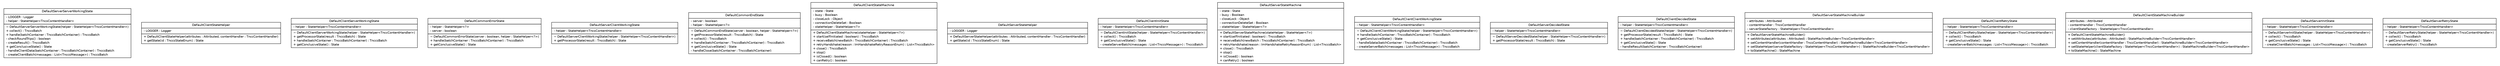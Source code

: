 #!/usr/local/bin/dot
#
# Class diagram 
# Generated by UMLGraph version R5_6 (http://www.umlgraph.org/)
#

digraph G {
	edge [fontname="Helvetica",fontsize=10,labelfontname="Helvetica",labelfontsize=10];
	node [fontname="Helvetica",fontsize=10,shape=plaintext];
	nodesep=0.25;
	ranksep=0.5;
	// de.hsbremen.tc.tnc.tnccs.session.statemachine.simple.DefaultServerServerWorkingState
	c2209 [label=<<table title="de.hsbremen.tc.tnc.tnccs.session.statemachine.simple.DefaultServerServerWorkingState" border="0" cellborder="1" cellspacing="0" cellpadding="2" port="p" href="./DefaultServerServerWorkingState.html">
		<tr><td><table border="0" cellspacing="0" cellpadding="1">
<tr><td align="center" balign="center"> DefaultServerServerWorkingState </td></tr>
		</table></td></tr>
		<tr><td><table border="0" cellspacing="0" cellpadding="1">
<tr><td align="left" balign="left"> - LOGGER : Logger </td></tr>
<tr><td align="left" balign="left"> - helper : StateHelper&lt;TncsContentHandler&gt; </td></tr>
		</table></td></tr>
		<tr><td><table border="0" cellspacing="0" cellpadding="1">
<tr><td align="left" balign="left"> ~ DefaultServerServerWorkingState(helper : StateHelper&lt;TncsContentHandler&gt;) </td></tr>
<tr><td align="left" balign="left"> + collect() : TnccsBatch </td></tr>
<tr><td align="left" balign="left"> + handle(batchContainer : TnccsBatchContainer) : TnccsBatch </td></tr>
<tr><td align="left" balign="left"> - checkRoundTrips() : boolean </td></tr>
<tr><td align="left" balign="left"> - createResult() : TnccsBatch </td></tr>
<tr><td align="left" balign="left"> + getConclusiveState() : State </td></tr>
<tr><td align="left" balign="left"> - handleClientData(batchContainer : TnccsBatchContainer) : TnccsBatch </td></tr>
<tr><td align="left" balign="left"> - createClientBatch(messages : List&lt;TnccsMessage&gt;) : TnccsBatch </td></tr>
		</table></td></tr>
		</table>>, URL="./DefaultServerServerWorkingState.html", fontname="Helvetica", fontcolor="black", fontsize=10.0];
	// de.hsbremen.tc.tnc.tnccs.session.statemachine.simple.DefaultClientStateHelper
	c2210 [label=<<table title="de.hsbremen.tc.tnc.tnccs.session.statemachine.simple.DefaultClientStateHelper" border="0" cellborder="1" cellspacing="0" cellpadding="2" port="p" href="./DefaultClientStateHelper.html">
		<tr><td><table border="0" cellspacing="0" cellpadding="1">
<tr><td align="center" balign="center"> DefaultClientStateHelper </td></tr>
		</table></td></tr>
		<tr><td><table border="0" cellspacing="0" cellpadding="1">
<tr><td align="left" balign="left"> - LOGGER : Logger </td></tr>
		</table></td></tr>
		<tr><td><table border="0" cellspacing="0" cellpadding="1">
<tr><td align="left" balign="left"> + DefaultClientStateHelper(attributes : Attributed, contentHandler : TnccContentHandler) </td></tr>
<tr><td align="left" balign="left"> + getState(id : TnccsStateEnum) : State </td></tr>
		</table></td></tr>
		</table>>, URL="./DefaultClientStateHelper.html", fontname="Helvetica", fontcolor="black", fontsize=10.0];
	// de.hsbremen.tc.tnc.tnccs.session.statemachine.simple.DefaultClientServerWorkingState
	c2211 [label=<<table title="de.hsbremen.tc.tnc.tnccs.session.statemachine.simple.DefaultClientServerWorkingState" border="0" cellborder="1" cellspacing="0" cellpadding="2" port="p" href="./DefaultClientServerWorkingState.html">
		<tr><td><table border="0" cellspacing="0" cellpadding="1">
<tr><td align="center" balign="center"> DefaultClientServerWorkingState </td></tr>
		</table></td></tr>
		<tr><td><table border="0" cellspacing="0" cellpadding="1">
<tr><td align="left" balign="left"> - helper : StateHelper&lt;TnccContentHandler&gt; </td></tr>
		</table></td></tr>
		<tr><td><table border="0" cellspacing="0" cellpadding="1">
<tr><td align="left" balign="left"> ~ DefaultClientServerWorkingState(helper : StateHelper&lt;TnccContentHandler&gt;) </td></tr>
<tr><td align="left" balign="left"> + getProcessorState(result : TnccsBatch) : State </td></tr>
<tr><td align="left" balign="left"> + handle(batchContainer : TnccsBatchContainer) : TnccsBatch </td></tr>
<tr><td align="left" balign="left"> + getConclusiveState() : State </td></tr>
		</table></td></tr>
		</table>>, URL="./DefaultClientServerWorkingState.html", fontname="Helvetica", fontcolor="black", fontsize=10.0];
	// de.hsbremen.tc.tnc.tnccs.session.statemachine.simple.DefaultCommonErrorState
	c2212 [label=<<table title="de.hsbremen.tc.tnc.tnccs.session.statemachine.simple.DefaultCommonErrorState" border="0" cellborder="1" cellspacing="0" cellpadding="2" port="p" href="./DefaultCommonErrorState.html">
		<tr><td><table border="0" cellspacing="0" cellpadding="1">
<tr><td align="center" balign="center"> DefaultCommonErrorState </td></tr>
		</table></td></tr>
		<tr><td><table border="0" cellspacing="0" cellpadding="1">
<tr><td align="left" balign="left"> - helper : StateHelper&lt;?&gt; </td></tr>
<tr><td align="left" balign="left"> - server : boolean </td></tr>
		</table></td></tr>
		<tr><td><table border="0" cellspacing="0" cellpadding="1">
<tr><td align="left" balign="left"> ~ DefaultCommonErrorState(server : boolean, helper : StateHelper&lt;?&gt;) </td></tr>
<tr><td align="left" balign="left"> + handle(batchContainer : TnccsBatchContainer) : TnccsBatch </td></tr>
<tr><td align="left" balign="left"> + getConclusiveState() : State </td></tr>
		</table></td></tr>
		</table>>, URL="./DefaultCommonErrorState.html", fontname="Helvetica", fontcolor="black", fontsize=10.0];
	// de.hsbremen.tc.tnc.tnccs.session.statemachine.simple.DefaultServerClientWorkingState
	c2213 [label=<<table title="de.hsbremen.tc.tnc.tnccs.session.statemachine.simple.DefaultServerClientWorkingState" border="0" cellborder="1" cellspacing="0" cellpadding="2" port="p" href="./DefaultServerClientWorkingState.html">
		<tr><td><table border="0" cellspacing="0" cellpadding="1">
<tr><td align="center" balign="center"> DefaultServerClientWorkingState </td></tr>
		</table></td></tr>
		<tr><td><table border="0" cellspacing="0" cellpadding="1">
<tr><td align="left" balign="left"> - helper : StateHelper&lt;TncsContentHandler&gt; </td></tr>
		</table></td></tr>
		<tr><td><table border="0" cellspacing="0" cellpadding="1">
<tr><td align="left" balign="left"> ~ DefaultServerClientWorkingState(helper : StateHelper&lt;TncsContentHandler&gt;) </td></tr>
<tr><td align="left" balign="left"> + getProcessorState(result : TnccsBatch) : State </td></tr>
		</table></td></tr>
		</table>>, URL="./DefaultServerClientWorkingState.html", fontname="Helvetica", fontcolor="black", fontsize=10.0];
	// de.hsbremen.tc.tnc.tnccs.session.statemachine.simple.DefaultCommonEndState
	c2214 [label=<<table title="de.hsbremen.tc.tnc.tnccs.session.statemachine.simple.DefaultCommonEndState" border="0" cellborder="1" cellspacing="0" cellpadding="2" port="p" href="./DefaultCommonEndState.html">
		<tr><td><table border="0" cellspacing="0" cellpadding="1">
<tr><td align="center" balign="center"> DefaultCommonEndState </td></tr>
		</table></td></tr>
		<tr><td><table border="0" cellspacing="0" cellpadding="1">
<tr><td align="left" balign="left"> - server : boolean </td></tr>
<tr><td align="left" balign="left"> - helper : StateHelper&lt;?&gt; </td></tr>
		</table></td></tr>
		<tr><td><table border="0" cellspacing="0" cellpadding="1">
<tr><td align="left" balign="left"> ~ DefaultCommonEndState(server : boolean, helper : StateHelper&lt;?&gt;) </td></tr>
<tr><td align="left" balign="left"> + getProcessorState(result : TnccsBatch) : State </td></tr>
<tr><td align="left" balign="left"> + collect() : TnccsBatch </td></tr>
<tr><td align="left" balign="left"> + handle(batchContainer : TnccsBatchContainer) : TnccsBatch </td></tr>
<tr><td align="left" balign="left"> + getConclusiveState() : State </td></tr>
<tr><td align="left" balign="left"> - handleClose(batchContainer : TnccsBatchContainer) </td></tr>
		</table></td></tr>
		</table>>, URL="./DefaultCommonEndState.html", fontname="Helvetica", fontcolor="black", fontsize=10.0];
	// de.hsbremen.tc.tnc.tnccs.session.statemachine.simple.DefaultClientStateMachine
	c2215 [label=<<table title="de.hsbremen.tc.tnc.tnccs.session.statemachine.simple.DefaultClientStateMachine" border="0" cellborder="1" cellspacing="0" cellpadding="2" port="p" href="./DefaultClientStateMachine.html">
		<tr><td><table border="0" cellspacing="0" cellpadding="1">
<tr><td align="center" balign="center"> DefaultClientStateMachine </td></tr>
		</table></td></tr>
		<tr><td><table border="0" cellspacing="0" cellpadding="1">
<tr><td align="left" balign="left"> - state : State </td></tr>
<tr><td align="left" balign="left"> - busy : Boolean </td></tr>
<tr><td align="left" balign="left"> - closeLock : Object </td></tr>
<tr><td align="left" balign="left"> - connectionDeleteSet : Boolean </td></tr>
<tr><td align="left" balign="left"> - stateHelper : StateHelper&lt;?&gt; </td></tr>
		</table></td></tr>
		<tr><td><table border="0" cellspacing="0" cellpadding="1">
<tr><td align="left" balign="left"> + DefaultClientStateMachine(stateHelper : StateHelper&lt;?&gt;) </td></tr>
<tr><td align="left" balign="left"> + start(selfInitiated : boolean) : TnccsBatch </td></tr>
<tr><td align="left" balign="left"> + receiveBatch(newBatch : TnccsBatchContainer) : TnccsBatch </td></tr>
<tr><td align="left" balign="left"> + retryHandshake(reason : ImHandshakeRetryReasonEnum) : List&lt;TnccsBatch&gt; </td></tr>
<tr><td align="left" balign="left"> + close() : TnccsBatch </td></tr>
<tr><td align="left" balign="left"> + stop() </td></tr>
<tr><td align="left" balign="left"> + isClosed() : boolean </td></tr>
<tr><td align="left" balign="left"> + canRetry() : boolean </td></tr>
		</table></td></tr>
		</table>>, URL="./DefaultClientStateMachine.html", fontname="Helvetica", fontcolor="black", fontsize=10.0];
	// de.hsbremen.tc.tnc.tnccs.session.statemachine.simple.DefaultServerStateHelper
	c2216 [label=<<table title="de.hsbremen.tc.tnc.tnccs.session.statemachine.simple.DefaultServerStateHelper" border="0" cellborder="1" cellspacing="0" cellpadding="2" port="p" href="./DefaultServerStateHelper.html">
		<tr><td><table border="0" cellspacing="0" cellpadding="1">
<tr><td align="center" balign="center"> DefaultServerStateHelper </td></tr>
		</table></td></tr>
		<tr><td><table border="0" cellspacing="0" cellpadding="1">
<tr><td align="left" balign="left"> - LOGGER : Logger </td></tr>
		</table></td></tr>
		<tr><td><table border="0" cellspacing="0" cellpadding="1">
<tr><td align="left" balign="left"> + DefaultServerStateHelper(attributes : Attributed, contentHandler : TncsContentHandler) </td></tr>
<tr><td align="left" balign="left"> + getState(id : TnccsStateEnum) : State </td></tr>
		</table></td></tr>
		</table>>, URL="./DefaultServerStateHelper.html", fontname="Helvetica", fontcolor="black", fontsize=10.0];
	// de.hsbremen.tc.tnc.tnccs.session.statemachine.simple.DefaultClientInitState
	c2217 [label=<<table title="de.hsbremen.tc.tnc.tnccs.session.statemachine.simple.DefaultClientInitState" border="0" cellborder="1" cellspacing="0" cellpadding="2" port="p" href="./DefaultClientInitState.html">
		<tr><td><table border="0" cellspacing="0" cellpadding="1">
<tr><td align="center" balign="center"> DefaultClientInitState </td></tr>
		</table></td></tr>
		<tr><td><table border="0" cellspacing="0" cellpadding="1">
<tr><td align="left" balign="left"> - helper : StateHelper&lt;TnccContentHandler&gt; </td></tr>
		</table></td></tr>
		<tr><td><table border="0" cellspacing="0" cellpadding="1">
<tr><td align="left" balign="left"> ~ DefaultClientInitState(helper : StateHelper&lt;TnccContentHandler&gt;) </td></tr>
<tr><td align="left" balign="left"> + collect() : TnccsBatch </td></tr>
<tr><td align="left" balign="left"> + getConclusiveState() : State </td></tr>
<tr><td align="left" balign="left"> - createServerBatch(messages : List&lt;TnccsMessage&gt;) : TnccsBatch </td></tr>
		</table></td></tr>
		</table>>, URL="./DefaultClientInitState.html", fontname="Helvetica", fontcolor="black", fontsize=10.0];
	// de.hsbremen.tc.tnc.tnccs.session.statemachine.simple.DefaultServerStateMachine
	c2218 [label=<<table title="de.hsbremen.tc.tnc.tnccs.session.statemachine.simple.DefaultServerStateMachine" border="0" cellborder="1" cellspacing="0" cellpadding="2" port="p" href="./DefaultServerStateMachine.html">
		<tr><td><table border="0" cellspacing="0" cellpadding="1">
<tr><td align="center" balign="center"> DefaultServerStateMachine </td></tr>
		</table></td></tr>
		<tr><td><table border="0" cellspacing="0" cellpadding="1">
<tr><td align="left" balign="left"> - state : State </td></tr>
<tr><td align="left" balign="left"> - busy : Boolean </td></tr>
<tr><td align="left" balign="left"> - closeLock : Object </td></tr>
<tr><td align="left" balign="left"> - connectionDeleteSet : Boolean </td></tr>
<tr><td align="left" balign="left"> - stateHelper : StateHelper&lt;?&gt; </td></tr>
		</table></td></tr>
		<tr><td><table border="0" cellspacing="0" cellpadding="1">
<tr><td align="left" balign="left"> + DefaultServerStateMachine(stateHelper : StateHelper&lt;?&gt;) </td></tr>
<tr><td align="left" balign="left"> + start(selfInitiated : boolean) : TnccsBatch </td></tr>
<tr><td align="left" balign="left"> + receiveBatch(newBatch : TnccsBatchContainer) : TnccsBatch </td></tr>
<tr><td align="left" balign="left"> + retryHandshake(reason : ImHandshakeRetryReasonEnum) : List&lt;TnccsBatch&gt; </td></tr>
<tr><td align="left" balign="left"> + close() : TnccsBatch </td></tr>
<tr><td align="left" balign="left"> + stop() </td></tr>
<tr><td align="left" balign="left"> + isClosed() : boolean </td></tr>
<tr><td align="left" balign="left"> + canRetry() : boolean </td></tr>
		</table></td></tr>
		</table>>, URL="./DefaultServerStateMachine.html", fontname="Helvetica", fontcolor="black", fontsize=10.0];
	// de.hsbremen.tc.tnc.tnccs.session.statemachine.simple.DefaultClientClientWorkingState
	c2219 [label=<<table title="de.hsbremen.tc.tnc.tnccs.session.statemachine.simple.DefaultClientClientWorkingState" border="0" cellborder="1" cellspacing="0" cellpadding="2" port="p" href="./DefaultClientClientWorkingState.html">
		<tr><td><table border="0" cellspacing="0" cellpadding="1">
<tr><td align="center" balign="center"> DefaultClientClientWorkingState </td></tr>
		</table></td></tr>
		<tr><td><table border="0" cellspacing="0" cellpadding="1">
<tr><td align="left" balign="left"> - helper : StateHelper&lt;TnccContentHandler&gt; </td></tr>
		</table></td></tr>
		<tr><td><table border="0" cellspacing="0" cellpadding="1">
<tr><td align="left" balign="left"> ~ DefaultClientClientWorkingState(helper : StateHelper&lt;TnccContentHandler&gt;) </td></tr>
<tr><td align="left" balign="left"> + handle(batchContainer : TnccsBatchContainer) : TnccsBatch </td></tr>
<tr><td align="left" balign="left"> + getConclusiveState() : State </td></tr>
<tr><td align="left" balign="left"> - handleSdata(batchContainer : TnccsBatchContainer) : TnccsBatch </td></tr>
<tr><td align="left" balign="left"> - createServerBatch(messages : List&lt;TnccsMessage&gt;) : TnccsBatch </td></tr>
		</table></td></tr>
		</table>>, URL="./DefaultClientClientWorkingState.html", fontname="Helvetica", fontcolor="black", fontsize=10.0];
	// de.hsbremen.tc.tnc.tnccs.session.statemachine.simple.DefaultServerDecidedState
	c2220 [label=<<table title="de.hsbremen.tc.tnc.tnccs.session.statemachine.simple.DefaultServerDecidedState" border="0" cellborder="1" cellspacing="0" cellpadding="2" port="p" href="./DefaultServerDecidedState.html">
		<tr><td><table border="0" cellspacing="0" cellpadding="1">
<tr><td align="center" balign="center"> DefaultServerDecidedState </td></tr>
		</table></td></tr>
		<tr><td><table border="0" cellspacing="0" cellpadding="1">
<tr><td align="left" balign="left"> - helper : StateHelper&lt;TncsContentHandler&gt; </td></tr>
		</table></td></tr>
		<tr><td><table border="0" cellspacing="0" cellpadding="1">
<tr><td align="left" balign="left"> ~ DefaultServerDecidedState(helper : StateHelper&lt;TncsContentHandler&gt;) </td></tr>
<tr><td align="left" balign="left"> + getProcessorState(result : TnccsBatch) : State </td></tr>
		</table></td></tr>
		</table>>, URL="./DefaultServerDecidedState.html", fontname="Helvetica", fontcolor="black", fontsize=10.0];
	// de.hsbremen.tc.tnc.tnccs.session.statemachine.simple.DefaultClientDecidedState
	c2221 [label=<<table title="de.hsbremen.tc.tnc.tnccs.session.statemachine.simple.DefaultClientDecidedState" border="0" cellborder="1" cellspacing="0" cellpadding="2" port="p" href="./DefaultClientDecidedState.html">
		<tr><td><table border="0" cellspacing="0" cellpadding="1">
<tr><td align="center" balign="center"> DefaultClientDecidedState </td></tr>
		</table></td></tr>
		<tr><td><table border="0" cellspacing="0" cellpadding="1">
<tr><td align="left" balign="left"> - helper : StateHelper&lt;TnccContentHandler&gt; </td></tr>
		</table></td></tr>
		<tr><td><table border="0" cellspacing="0" cellpadding="1">
<tr><td align="left" balign="left"> ~ DefaultClientDecidedState(helper : StateHelper&lt;TnccContentHandler&gt;) </td></tr>
<tr><td align="left" balign="left"> + getProcessorState(result : TnccsBatch) : State </td></tr>
<tr><td align="left" balign="left"> + handle(batchContainer : TnccsBatchContainer) : TnccsBatch </td></tr>
<tr><td align="left" balign="left"> + getConclusiveState() : State </td></tr>
<tr><td align="left" balign="left"> - handleResult(batchContainer : TnccsBatchContainer) </td></tr>
		</table></td></tr>
		</table>>, URL="./DefaultClientDecidedState.html", fontname="Helvetica", fontcolor="black", fontsize=10.0];
	// de.hsbremen.tc.tnc.tnccs.session.statemachine.simple.DefaultServerStateMachineBuilder
	c2222 [label=<<table title="de.hsbremen.tc.tnc.tnccs.session.statemachine.simple.DefaultServerStateMachineBuilder" border="0" cellborder="1" cellspacing="0" cellpadding="2" port="p" href="./DefaultServerStateMachineBuilder.html">
		<tr><td><table border="0" cellspacing="0" cellpadding="1">
<tr><td align="center" balign="center"> DefaultServerStateMachineBuilder </td></tr>
		</table></td></tr>
		<tr><td><table border="0" cellspacing="0" cellpadding="1">
<tr><td align="left" balign="left"> - attributes : Attributed </td></tr>
<tr><td align="left" balign="left"> - contentHandler : TncsContentHandler </td></tr>
<tr><td align="left" balign="left"> - serverStateFactory : StateHelper&lt;TncsContentHandler&gt; </td></tr>
		</table></td></tr>
		<tr><td><table border="0" cellspacing="0" cellpadding="1">
<tr><td align="left" balign="left"> + DefaultServerStateMachineBuilder() </td></tr>
<tr><td align="left" balign="left"> + setAttributes(attributes : Attributed) : StateMachineBuilder&lt;TncsContentHandler&gt; </td></tr>
<tr><td align="left" balign="left"> + setContentHandler(contentHandler : TncsContentHandler) : StateMachineBuilder&lt;TncsContentHandler&gt; </td></tr>
<tr><td align="left" balign="left"> + setStateHelper(serverStateFactory : StateHelper&lt;TncsContentHandler&gt;) : StateMachineBuilder&lt;TncsContentHandler&gt; </td></tr>
<tr><td align="left" balign="left"> + toStateMachine() : StateMachine </td></tr>
		</table></td></tr>
		</table>>, URL="./DefaultServerStateMachineBuilder.html", fontname="Helvetica", fontcolor="black", fontsize=10.0];
	// de.hsbremen.tc.tnc.tnccs.session.statemachine.simple.DefaultClientRetryState
	c2223 [label=<<table title="de.hsbremen.tc.tnc.tnccs.session.statemachine.simple.DefaultClientRetryState" border="0" cellborder="1" cellspacing="0" cellpadding="2" port="p" href="./DefaultClientRetryState.html">
		<tr><td><table border="0" cellspacing="0" cellpadding="1">
<tr><td align="center" balign="center"> DefaultClientRetryState </td></tr>
		</table></td></tr>
		<tr><td><table border="0" cellspacing="0" cellpadding="1">
<tr><td align="left" balign="left"> - helper : StateHelper&lt;TnccContentHandler&gt; </td></tr>
		</table></td></tr>
		<tr><td><table border="0" cellspacing="0" cellpadding="1">
<tr><td align="left" balign="left"> ~ DefaultClientRetryState(helper : StateHelper&lt;TnccContentHandler&gt;) </td></tr>
<tr><td align="left" balign="left"> + collect() : TnccsBatch </td></tr>
<tr><td align="left" balign="left"> + getConclusiveState() : State </td></tr>
<tr><td align="left" balign="left"> - createServerBatch(messages : List&lt;TnccsMessage&gt;) : TnccsBatch </td></tr>
		</table></td></tr>
		</table>>, URL="./DefaultClientRetryState.html", fontname="Helvetica", fontcolor="black", fontsize=10.0];
	// de.hsbremen.tc.tnc.tnccs.session.statemachine.simple.DefaultClientStateMachineBuilder
	c2224 [label=<<table title="de.hsbremen.tc.tnc.tnccs.session.statemachine.simple.DefaultClientStateMachineBuilder" border="0" cellborder="1" cellspacing="0" cellpadding="2" port="p" href="./DefaultClientStateMachineBuilder.html">
		<tr><td><table border="0" cellspacing="0" cellpadding="1">
<tr><td align="center" balign="center"> DefaultClientStateMachineBuilder </td></tr>
		</table></td></tr>
		<tr><td><table border="0" cellspacing="0" cellpadding="1">
<tr><td align="left" balign="left"> - attributes : Attributed </td></tr>
<tr><td align="left" balign="left"> - contentHandler : TnccContentHandler </td></tr>
<tr><td align="left" balign="left"> - clientStateFactory : StateHelper&lt;TnccContentHandler&gt; </td></tr>
		</table></td></tr>
		<tr><td><table border="0" cellspacing="0" cellpadding="1">
<tr><td align="left" balign="left"> + DefaultClientStateMachineBuilder() </td></tr>
<tr><td align="left" balign="left"> + setAttributes(attributes : Attributed) : StateMachineBuilder&lt;TnccContentHandler&gt; </td></tr>
<tr><td align="left" balign="left"> + setContentHandler(contentHandler : TnccContentHandler) : StateMachineBuilder&lt;TnccContentHandler&gt; </td></tr>
<tr><td align="left" balign="left"> + setStateHelper(clientStateFactory : StateHelper&lt;TnccContentHandler&gt;) : StateMachineBuilder&lt;TnccContentHandler&gt; </td></tr>
<tr><td align="left" balign="left"> + toStateMachine() : StateMachine </td></tr>
		</table></td></tr>
		</table>>, URL="./DefaultClientStateMachineBuilder.html", fontname="Helvetica", fontcolor="black", fontsize=10.0];
	// de.hsbremen.tc.tnc.tnccs.session.statemachine.simple.DefaultServerInitState
	c2225 [label=<<table title="de.hsbremen.tc.tnc.tnccs.session.statemachine.simple.DefaultServerInitState" border="0" cellborder="1" cellspacing="0" cellpadding="2" port="p" href="./DefaultServerInitState.html">
		<tr><td><table border="0" cellspacing="0" cellpadding="1">
<tr><td align="center" balign="center"> DefaultServerInitState </td></tr>
		</table></td></tr>
		<tr><td><table border="0" cellspacing="0" cellpadding="1">
<tr><td align="left" balign="left"> - helper : StateHelper&lt;TncsContentHandler&gt; </td></tr>
		</table></td></tr>
		<tr><td><table border="0" cellspacing="0" cellpadding="1">
<tr><td align="left" balign="left"> ~ DefaultServerInitState(helper : StateHelper&lt;TncsContentHandler&gt;) </td></tr>
<tr><td align="left" balign="left"> + collect() : TnccsBatch </td></tr>
<tr><td align="left" balign="left"> + getConclusiveState() : State </td></tr>
<tr><td align="left" balign="left"> - createClientBatch(messages : List&lt;TnccsMessage&gt;) : TnccsBatch </td></tr>
		</table></td></tr>
		</table>>, URL="./DefaultServerInitState.html", fontname="Helvetica", fontcolor="black", fontsize=10.0];
	// de.hsbremen.tc.tnc.tnccs.session.statemachine.simple.DefaultServerRetryState
	c2226 [label=<<table title="de.hsbremen.tc.tnc.tnccs.session.statemachine.simple.DefaultServerRetryState" border="0" cellborder="1" cellspacing="0" cellpadding="2" port="p" href="./DefaultServerRetryState.html">
		<tr><td><table border="0" cellspacing="0" cellpadding="1">
<tr><td align="center" balign="center"> DefaultServerRetryState </td></tr>
		</table></td></tr>
		<tr><td><table border="0" cellspacing="0" cellpadding="1">
<tr><td align="left" balign="left"> - helper : StateHelper&lt;TncsContentHandler&gt; </td></tr>
		</table></td></tr>
		<tr><td><table border="0" cellspacing="0" cellpadding="1">
<tr><td align="left" balign="left"> ~ DefaultServerRetryState(helper : StateHelper&lt;TncsContentHandler&gt;) </td></tr>
<tr><td align="left" balign="left"> + collect() : TnccsBatch </td></tr>
<tr><td align="left" balign="left"> + getConclusiveState() : State </td></tr>
<tr><td align="left" balign="left"> - createServerRetry() : TnccsBatch </td></tr>
		</table></td></tr>
		</table>>, URL="./DefaultServerRetryState.html", fontname="Helvetica", fontcolor="black", fontsize=10.0];
}

